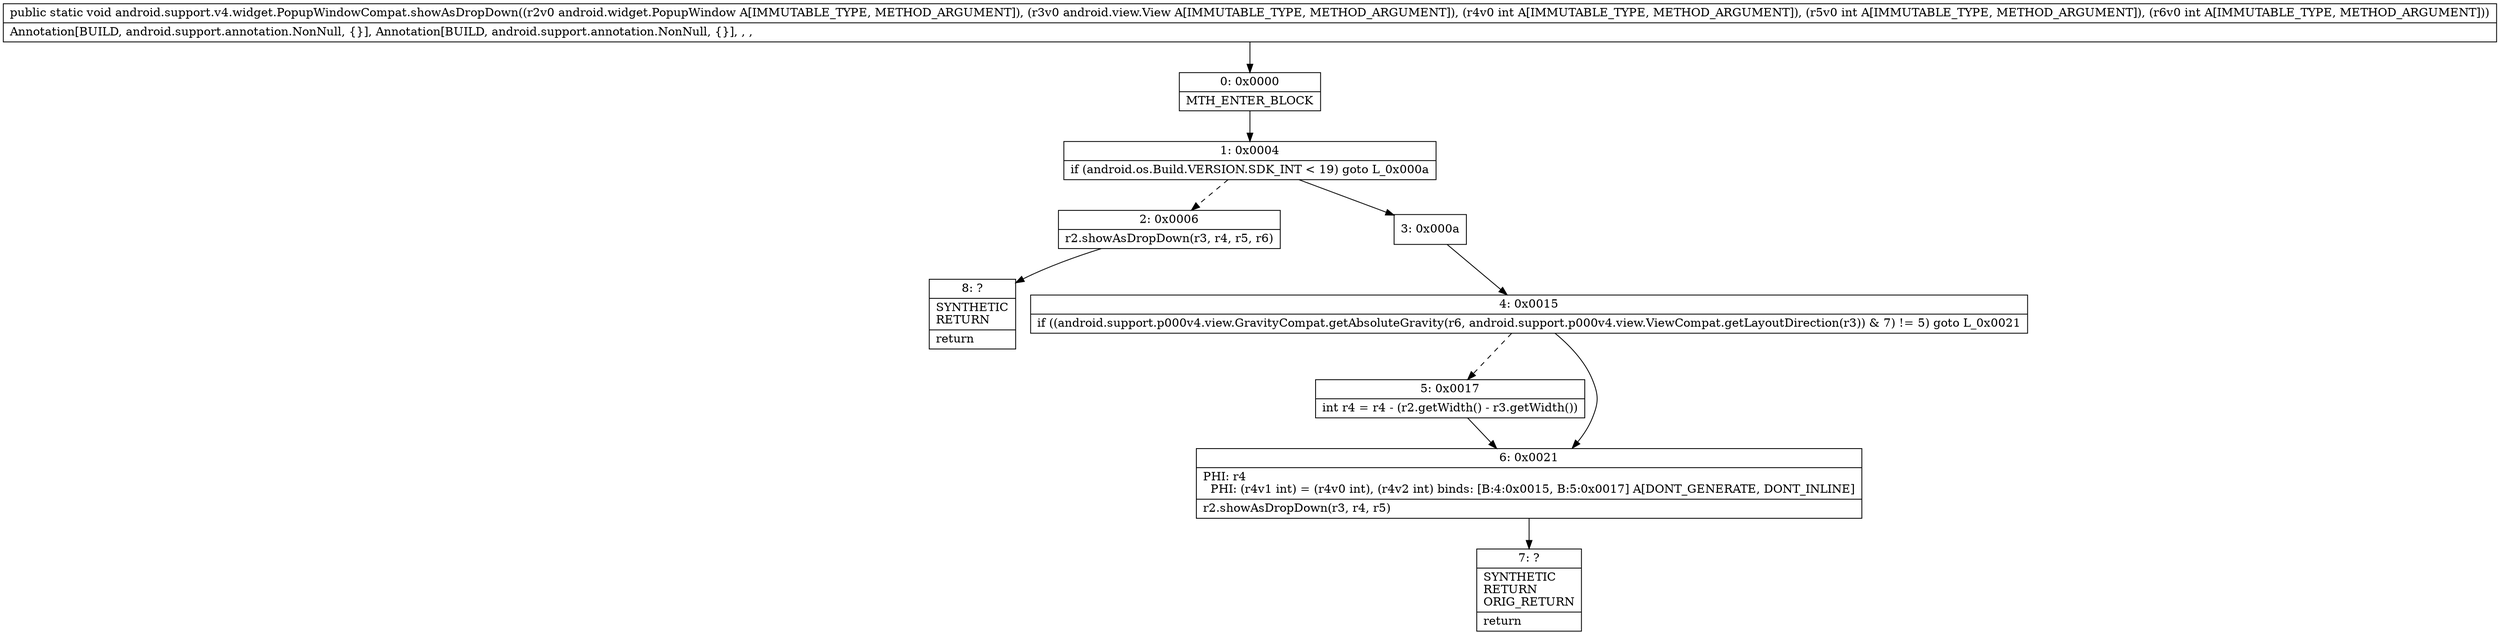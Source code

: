 digraph "CFG forandroid.support.v4.widget.PopupWindowCompat.showAsDropDown(Landroid\/widget\/PopupWindow;Landroid\/view\/View;III)V" {
Node_0 [shape=record,label="{0\:\ 0x0000|MTH_ENTER_BLOCK\l}"];
Node_1 [shape=record,label="{1\:\ 0x0004|if (android.os.Build.VERSION.SDK_INT \< 19) goto L_0x000a\l}"];
Node_2 [shape=record,label="{2\:\ 0x0006|r2.showAsDropDown(r3, r4, r5, r6)\l}"];
Node_3 [shape=record,label="{3\:\ 0x000a}"];
Node_4 [shape=record,label="{4\:\ 0x0015|if ((android.support.p000v4.view.GravityCompat.getAbsoluteGravity(r6, android.support.p000v4.view.ViewCompat.getLayoutDirection(r3)) & 7) != 5) goto L_0x0021\l}"];
Node_5 [shape=record,label="{5\:\ 0x0017|int r4 = r4 \- (r2.getWidth() \- r3.getWidth())\l}"];
Node_6 [shape=record,label="{6\:\ 0x0021|PHI: r4 \l  PHI: (r4v1 int) = (r4v0 int), (r4v2 int) binds: [B:4:0x0015, B:5:0x0017] A[DONT_GENERATE, DONT_INLINE]\l|r2.showAsDropDown(r3, r4, r5)\l}"];
Node_7 [shape=record,label="{7\:\ ?|SYNTHETIC\lRETURN\lORIG_RETURN\l|return\l}"];
Node_8 [shape=record,label="{8\:\ ?|SYNTHETIC\lRETURN\l|return\l}"];
MethodNode[shape=record,label="{public static void android.support.v4.widget.PopupWindowCompat.showAsDropDown((r2v0 android.widget.PopupWindow A[IMMUTABLE_TYPE, METHOD_ARGUMENT]), (r3v0 android.view.View A[IMMUTABLE_TYPE, METHOD_ARGUMENT]), (r4v0 int A[IMMUTABLE_TYPE, METHOD_ARGUMENT]), (r5v0 int A[IMMUTABLE_TYPE, METHOD_ARGUMENT]), (r6v0 int A[IMMUTABLE_TYPE, METHOD_ARGUMENT]))  | Annotation[BUILD, android.support.annotation.NonNull, \{\}], Annotation[BUILD, android.support.annotation.NonNull, \{\}], , , \l}"];
MethodNode -> Node_0;
Node_0 -> Node_1;
Node_1 -> Node_2[style=dashed];
Node_1 -> Node_3;
Node_2 -> Node_8;
Node_3 -> Node_4;
Node_4 -> Node_5[style=dashed];
Node_4 -> Node_6;
Node_5 -> Node_6;
Node_6 -> Node_7;
}

